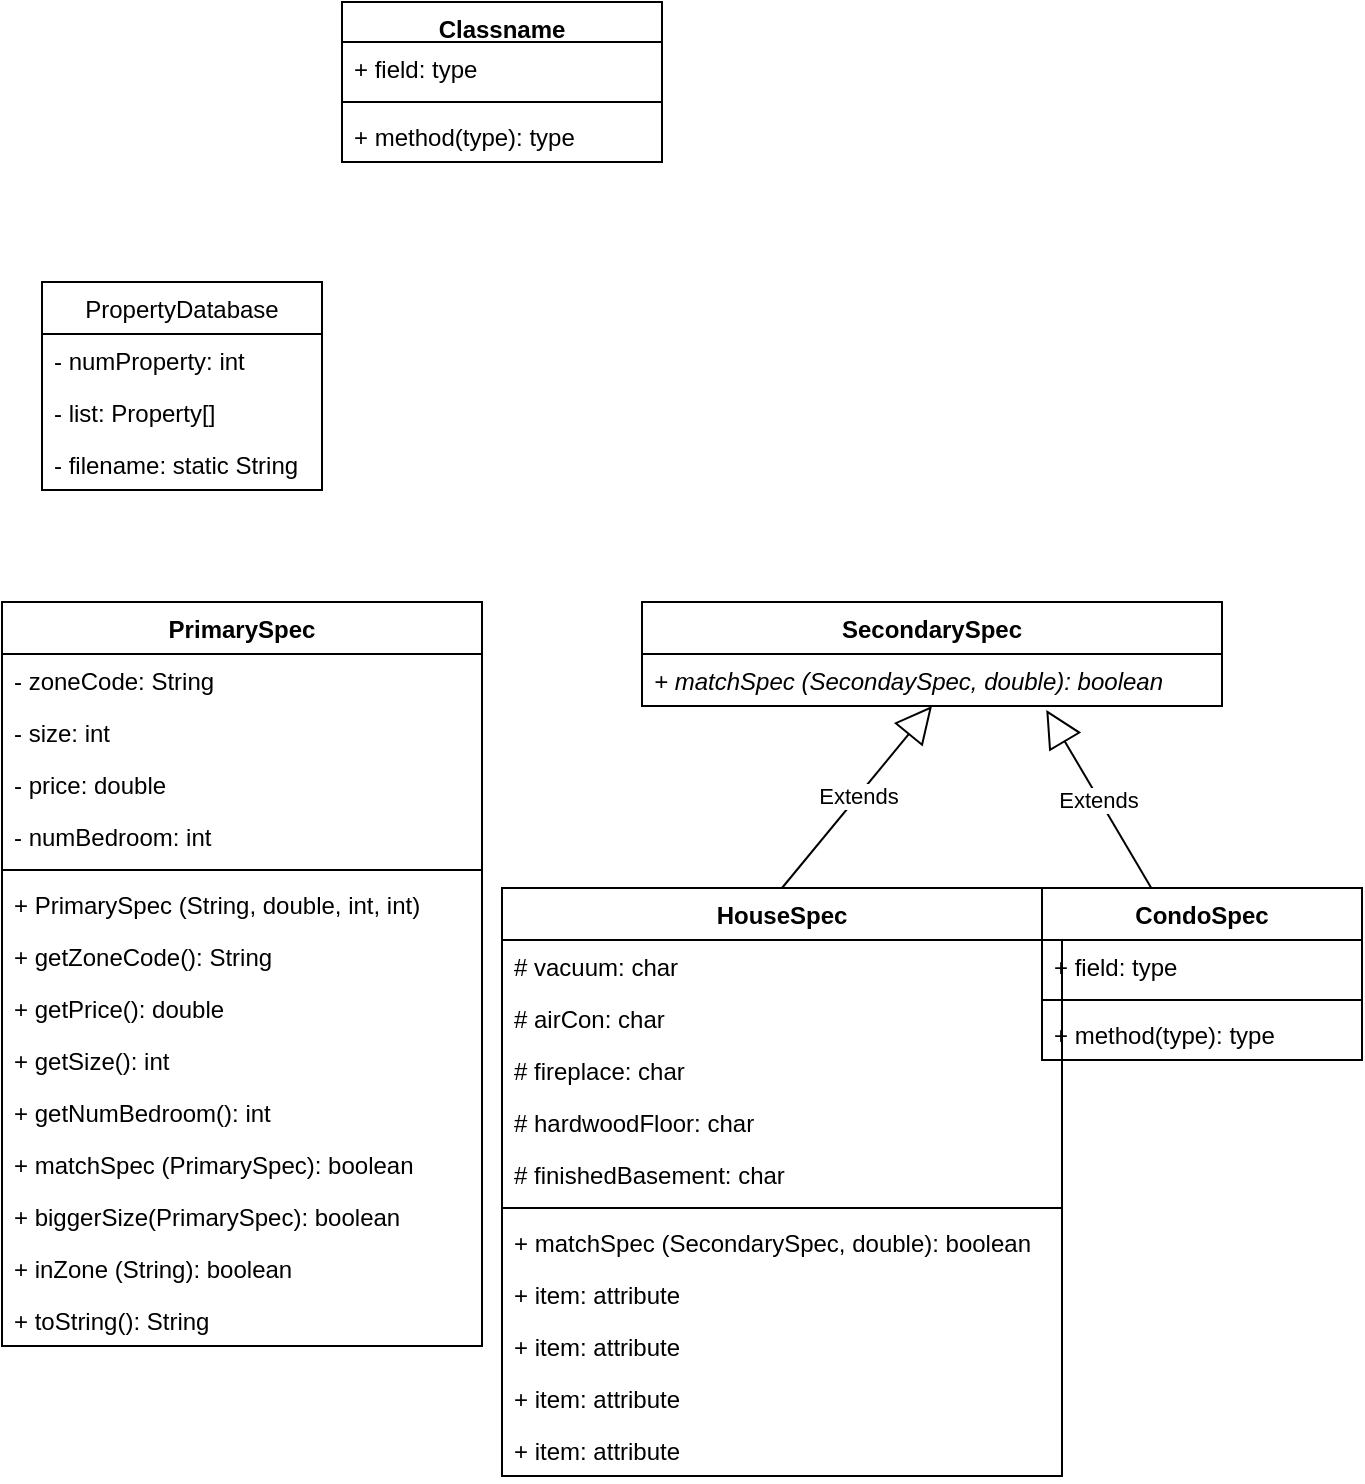 <mxfile version="20.6.0" type="github">
  <diagram name="Page-1" id="c4acf3e9-155e-7222-9cf6-157b1a14988f">
    <mxGraphModel dx="423" dy="479" grid="1" gridSize="10" guides="1" tooltips="1" connect="1" arrows="1" fold="1" page="1" pageScale="1" pageWidth="850" pageHeight="1100" background="none" math="0" shadow="0">
      <root>
        <mxCell id="0" />
        <mxCell id="1" parent="0" />
        <mxCell id="zeTXqtFe5Kt7edeWtcU1-1" value="PrimarySpec" style="swimlane;fontStyle=1;align=center;verticalAlign=top;childLayout=stackLayout;horizontal=1;startSize=26;horizontalStack=0;resizeParent=1;resizeParentMax=0;resizeLast=0;collapsible=1;marginBottom=0;" parent="1" vertex="1">
          <mxGeometry x="150" y="490" width="240" height="372" as="geometry" />
        </mxCell>
        <mxCell id="zeTXqtFe5Kt7edeWtcU1-2" value="- zoneCode: String" style="text;strokeColor=none;fillColor=none;align=left;verticalAlign=top;spacingLeft=4;spacingRight=4;overflow=hidden;rotatable=0;points=[[0,0.5],[1,0.5]];portConstraint=eastwest;" parent="zeTXqtFe5Kt7edeWtcU1-1" vertex="1">
          <mxGeometry y="26" width="240" height="26" as="geometry" />
        </mxCell>
        <mxCell id="o_Y15IIIDee4aWbLvbx2-2" value="- size: int" style="text;strokeColor=none;fillColor=none;align=left;verticalAlign=top;spacingLeft=4;spacingRight=4;overflow=hidden;rotatable=0;points=[[0,0.5],[1,0.5]];portConstraint=eastwest;" vertex="1" parent="zeTXqtFe5Kt7edeWtcU1-1">
          <mxGeometry y="52" width="240" height="26" as="geometry" />
        </mxCell>
        <mxCell id="zeTXqtFe5Kt7edeWtcU1-4" value="- price: double" style="text;strokeColor=none;fillColor=none;align=left;verticalAlign=top;spacingLeft=4;spacingRight=4;overflow=hidden;rotatable=0;points=[[0,0.5],[1,0.5]];portConstraint=eastwest;" parent="zeTXqtFe5Kt7edeWtcU1-1" vertex="1">
          <mxGeometry y="78" width="240" height="26" as="geometry" />
        </mxCell>
        <mxCell id="o_Y15IIIDee4aWbLvbx2-5" value="- numBedroom: int" style="text;strokeColor=none;fillColor=none;align=left;verticalAlign=top;spacingLeft=4;spacingRight=4;overflow=hidden;rotatable=0;points=[[0,0.5],[1,0.5]];portConstraint=eastwest;" vertex="1" parent="zeTXqtFe5Kt7edeWtcU1-1">
          <mxGeometry y="104" width="240" height="26" as="geometry" />
        </mxCell>
        <mxCell id="o_Y15IIIDee4aWbLvbx2-8" value="" style="line;strokeWidth=1;fillColor=none;align=left;verticalAlign=middle;spacingTop=-1;spacingLeft=3;spacingRight=3;rotatable=0;labelPosition=right;points=[];portConstraint=eastwest;strokeColor=inherit;" vertex="1" parent="zeTXqtFe5Kt7edeWtcU1-1">
          <mxGeometry y="130" width="240" height="8" as="geometry" />
        </mxCell>
        <mxCell id="o_Y15IIIDee4aWbLvbx2-7" value="+ PrimarySpec (String, double, int, int)" style="text;strokeColor=none;fillColor=none;align=left;verticalAlign=top;spacingLeft=4;spacingRight=4;overflow=hidden;rotatable=0;points=[[0,0.5],[1,0.5]];portConstraint=eastwest;" vertex="1" parent="zeTXqtFe5Kt7edeWtcU1-1">
          <mxGeometry y="138" width="240" height="26" as="geometry" />
        </mxCell>
        <mxCell id="o_Y15IIIDee4aWbLvbx2-9" value="+ getZoneCode(): String" style="text;strokeColor=none;fillColor=none;align=left;verticalAlign=top;spacingLeft=4;spacingRight=4;overflow=hidden;rotatable=0;points=[[0,0.5],[1,0.5]];portConstraint=eastwest;" vertex="1" parent="zeTXqtFe5Kt7edeWtcU1-1">
          <mxGeometry y="164" width="240" height="26" as="geometry" />
        </mxCell>
        <mxCell id="o_Y15IIIDee4aWbLvbx2-10" value="+ getPrice(): double" style="text;strokeColor=none;fillColor=none;align=left;verticalAlign=top;spacingLeft=4;spacingRight=4;overflow=hidden;rotatable=0;points=[[0,0.5],[1,0.5]];portConstraint=eastwest;" vertex="1" parent="zeTXqtFe5Kt7edeWtcU1-1">
          <mxGeometry y="190" width="240" height="26" as="geometry" />
        </mxCell>
        <mxCell id="o_Y15IIIDee4aWbLvbx2-11" value="+ getSize(): int" style="text;strokeColor=none;fillColor=none;align=left;verticalAlign=top;spacingLeft=4;spacingRight=4;overflow=hidden;rotatable=0;points=[[0,0.5],[1,0.5]];portConstraint=eastwest;" vertex="1" parent="zeTXqtFe5Kt7edeWtcU1-1">
          <mxGeometry y="216" width="240" height="26" as="geometry" />
        </mxCell>
        <mxCell id="o_Y15IIIDee4aWbLvbx2-12" value="+ getNumBedroom(): int" style="text;strokeColor=none;fillColor=none;align=left;verticalAlign=top;spacingLeft=4;spacingRight=4;overflow=hidden;rotatable=0;points=[[0,0.5],[1,0.5]];portConstraint=eastwest;" vertex="1" parent="zeTXqtFe5Kt7edeWtcU1-1">
          <mxGeometry y="242" width="240" height="26" as="geometry" />
        </mxCell>
        <mxCell id="o_Y15IIIDee4aWbLvbx2-13" value="+ matchSpec (PrimarySpec): boolean" style="text;strokeColor=none;fillColor=none;align=left;verticalAlign=top;spacingLeft=4;spacingRight=4;overflow=hidden;rotatable=0;points=[[0,0.5],[1,0.5]];portConstraint=eastwest;" vertex="1" parent="zeTXqtFe5Kt7edeWtcU1-1">
          <mxGeometry y="268" width="240" height="26" as="geometry" />
        </mxCell>
        <mxCell id="o_Y15IIIDee4aWbLvbx2-14" value="+ biggerSize(PrimarySpec): boolean" style="text;strokeColor=none;fillColor=none;align=left;verticalAlign=top;spacingLeft=4;spacingRight=4;overflow=hidden;rotatable=0;points=[[0,0.5],[1,0.5]];portConstraint=eastwest;" vertex="1" parent="zeTXqtFe5Kt7edeWtcU1-1">
          <mxGeometry y="294" width="240" height="26" as="geometry" />
        </mxCell>
        <mxCell id="o_Y15IIIDee4aWbLvbx2-15" value="+ inZone (String): boolean" style="text;strokeColor=none;fillColor=none;align=left;verticalAlign=top;spacingLeft=4;spacingRight=4;overflow=hidden;rotatable=0;points=[[0,0.5],[1,0.5]];portConstraint=eastwest;" vertex="1" parent="zeTXqtFe5Kt7edeWtcU1-1">
          <mxGeometry y="320" width="240" height="26" as="geometry" />
        </mxCell>
        <mxCell id="o_Y15IIIDee4aWbLvbx2-16" value="+ toString(): String" style="text;strokeColor=none;fillColor=none;align=left;verticalAlign=top;spacingLeft=4;spacingRight=4;overflow=hidden;rotatable=0;points=[[0,0.5],[1,0.5]];portConstraint=eastwest;" vertex="1" parent="zeTXqtFe5Kt7edeWtcU1-1">
          <mxGeometry y="346" width="240" height="26" as="geometry" />
        </mxCell>
        <mxCell id="NDQBSN1_Fcu4X6xRwB9Z-2" value="Classname" style="swimlane;fontStyle=1;align=center;verticalAlign=top;childLayout=stackLayout;horizontal=1;startSize=20;horizontalStack=0;resizeParent=1;resizeParentMax=0;resizeLast=0;collapsible=1;marginBottom=0;" parent="1" vertex="1">
          <mxGeometry x="320" y="190" width="160" height="80" as="geometry" />
        </mxCell>
        <mxCell id="NDQBSN1_Fcu4X6xRwB9Z-3" value="+ field: type" style="text;strokeColor=none;fillColor=none;align=left;verticalAlign=top;spacingLeft=4;spacingRight=4;overflow=hidden;rotatable=0;points=[[0,0.5],[1,0.5]];portConstraint=eastwest;" parent="NDQBSN1_Fcu4X6xRwB9Z-2" vertex="1">
          <mxGeometry y="20" width="160" height="26" as="geometry" />
        </mxCell>
        <mxCell id="NDQBSN1_Fcu4X6xRwB9Z-4" value="" style="line;strokeWidth=1;fillColor=none;align=left;verticalAlign=middle;spacingTop=-1;spacingLeft=3;spacingRight=3;rotatable=0;labelPosition=right;points=[];portConstraint=eastwest;strokeColor=inherit;" parent="NDQBSN1_Fcu4X6xRwB9Z-2" vertex="1">
          <mxGeometry y="46" width="160" height="8" as="geometry" />
        </mxCell>
        <mxCell id="NDQBSN1_Fcu4X6xRwB9Z-5" value="+ method(type): type" style="text;strokeColor=none;fillColor=none;align=left;verticalAlign=top;spacingLeft=4;spacingRight=4;overflow=hidden;rotatable=0;points=[[0,0.5],[1,0.5]];portConstraint=eastwest;" parent="NDQBSN1_Fcu4X6xRwB9Z-2" vertex="1">
          <mxGeometry y="54" width="160" height="26" as="geometry" />
        </mxCell>
        <mxCell id="o_Y15IIIDee4aWbLvbx2-17" value="SecondarySpec" style="swimlane;fontStyle=1;align=center;verticalAlign=top;childLayout=stackLayout;horizontal=1;startSize=26;horizontalStack=0;resizeParent=1;resizeParentMax=0;resizeLast=0;collapsible=1;marginBottom=0;" vertex="1" parent="1">
          <mxGeometry x="470" y="490" width="290" height="52" as="geometry" />
        </mxCell>
        <mxCell id="o_Y15IIIDee4aWbLvbx2-18" value="+ matchSpec (SecondaySpec, double): boolean" style="text;strokeColor=none;fillColor=none;align=left;verticalAlign=top;spacingLeft=4;spacingRight=4;overflow=hidden;rotatable=0;points=[[0,0.5],[1,0.5]];portConstraint=eastwest;fontStyle=2" vertex="1" parent="o_Y15IIIDee4aWbLvbx2-17">
          <mxGeometry y="26" width="290" height="26" as="geometry" />
        </mxCell>
        <mxCell id="6" value="PropertyDatabase" style="swimlane;fontStyle=0;childLayout=stackLayout;horizontal=1;startSize=26;fillColor=none;horizontalStack=0;resizeParent=1;resizeParentMax=0;resizeLast=0;collapsible=1;marginBottom=0;" vertex="1" parent="1">
          <mxGeometry x="170" y="330" width="140" height="104" as="geometry" />
        </mxCell>
        <mxCell id="7" value="- numProperty: int" style="text;strokeColor=none;fillColor=none;align=left;verticalAlign=top;spacingLeft=4;spacingRight=4;overflow=hidden;rotatable=0;points=[[0,0.5],[1,0.5]];portConstraint=eastwest;" vertex="1" parent="6">
          <mxGeometry y="26" width="140" height="26" as="geometry" />
        </mxCell>
        <mxCell id="8" value="- list: Property[]" style="text;strokeColor=none;fillColor=none;align=left;verticalAlign=top;spacingLeft=4;spacingRight=4;overflow=hidden;rotatable=0;points=[[0,0.5],[1,0.5]];portConstraint=eastwest;" vertex="1" parent="6">
          <mxGeometry y="52" width="140" height="26" as="geometry" />
        </mxCell>
        <mxCell id="9" value="- filename: static String" style="text;strokeColor=none;fillColor=none;align=left;verticalAlign=top;spacingLeft=4;spacingRight=4;overflow=hidden;rotatable=0;points=[[0,0.5],[1,0.5]];portConstraint=eastwest;" vertex="1" parent="6">
          <mxGeometry y="78" width="140" height="26" as="geometry" />
        </mxCell>
        <mxCell id="o_Y15IIIDee4aWbLvbx2-24" value="HouseSpec" style="swimlane;fontStyle=1;align=center;verticalAlign=top;childLayout=stackLayout;horizontal=1;startSize=26;horizontalStack=0;resizeParent=1;resizeParentMax=0;resizeLast=0;collapsible=1;marginBottom=0;" vertex="1" parent="1">
          <mxGeometry x="400" y="633" width="280" height="294" as="geometry" />
        </mxCell>
        <mxCell id="o_Y15IIIDee4aWbLvbx2-25" value="# vacuum: char" style="text;strokeColor=none;fillColor=none;align=left;verticalAlign=top;spacingLeft=4;spacingRight=4;overflow=hidden;rotatable=0;points=[[0,0.5],[1,0.5]];portConstraint=eastwest;" vertex="1" parent="o_Y15IIIDee4aWbLvbx2-24">
          <mxGeometry y="26" width="280" height="26" as="geometry" />
        </mxCell>
        <mxCell id="o_Y15IIIDee4aWbLvbx2-40" value="# airCon: char" style="text;strokeColor=none;fillColor=none;align=left;verticalAlign=top;spacingLeft=4;spacingRight=4;overflow=hidden;rotatable=0;points=[[0,0.5],[1,0.5]];portConstraint=eastwest;" vertex="1" parent="o_Y15IIIDee4aWbLvbx2-24">
          <mxGeometry y="52" width="280" height="26" as="geometry" />
        </mxCell>
        <mxCell id="o_Y15IIIDee4aWbLvbx2-41" value="# fireplace: char" style="text;strokeColor=none;fillColor=none;align=left;verticalAlign=top;spacingLeft=4;spacingRight=4;overflow=hidden;rotatable=0;points=[[0,0.5],[1,0.5]];portConstraint=eastwest;" vertex="1" parent="o_Y15IIIDee4aWbLvbx2-24">
          <mxGeometry y="78" width="280" height="26" as="geometry" />
        </mxCell>
        <mxCell id="o_Y15IIIDee4aWbLvbx2-39" value="# hardwoodFloor: char" style="text;strokeColor=none;fillColor=none;align=left;verticalAlign=top;spacingLeft=4;spacingRight=4;overflow=hidden;rotatable=0;points=[[0,0.5],[1,0.5]];portConstraint=eastwest;" vertex="1" parent="o_Y15IIIDee4aWbLvbx2-24">
          <mxGeometry y="104" width="280" height="26" as="geometry" />
        </mxCell>
        <mxCell id="o_Y15IIIDee4aWbLvbx2-42" value="# finishedBasement: char" style="text;strokeColor=none;fillColor=none;align=left;verticalAlign=top;spacingLeft=4;spacingRight=4;overflow=hidden;rotatable=0;points=[[0,0.5],[1,0.5]];portConstraint=eastwest;" vertex="1" parent="o_Y15IIIDee4aWbLvbx2-24">
          <mxGeometry y="130" width="280" height="26" as="geometry" />
        </mxCell>
        <mxCell id="o_Y15IIIDee4aWbLvbx2-26" value="" style="line;strokeWidth=1;fillColor=none;align=left;verticalAlign=middle;spacingTop=-1;spacingLeft=3;spacingRight=3;rotatable=0;labelPosition=right;points=[];portConstraint=eastwest;strokeColor=inherit;" vertex="1" parent="o_Y15IIIDee4aWbLvbx2-24">
          <mxGeometry y="156" width="280" height="8" as="geometry" />
        </mxCell>
        <mxCell id="o_Y15IIIDee4aWbLvbx2-27" value="+ matchSpec (SecondarySpec, double): boolean" style="text;strokeColor=none;fillColor=none;align=left;verticalAlign=top;spacingLeft=4;spacingRight=4;overflow=hidden;rotatable=0;points=[[0,0.5],[1,0.5]];portConstraint=eastwest;" vertex="1" parent="o_Y15IIIDee4aWbLvbx2-24">
          <mxGeometry y="164" width="280" height="26" as="geometry" />
        </mxCell>
        <mxCell id="o_Y15IIIDee4aWbLvbx2-35" value="+ item: attribute" style="text;strokeColor=none;fillColor=none;align=left;verticalAlign=top;spacingLeft=4;spacingRight=4;overflow=hidden;rotatable=0;points=[[0,0.5],[1,0.5]];portConstraint=eastwest;" vertex="1" parent="o_Y15IIIDee4aWbLvbx2-24">
          <mxGeometry y="190" width="280" height="26" as="geometry" />
        </mxCell>
        <mxCell id="o_Y15IIIDee4aWbLvbx2-36" value="+ item: attribute" style="text;strokeColor=none;fillColor=none;align=left;verticalAlign=top;spacingLeft=4;spacingRight=4;overflow=hidden;rotatable=0;points=[[0,0.5],[1,0.5]];portConstraint=eastwest;" vertex="1" parent="o_Y15IIIDee4aWbLvbx2-24">
          <mxGeometry y="216" width="280" height="26" as="geometry" />
        </mxCell>
        <mxCell id="o_Y15IIIDee4aWbLvbx2-37" value="+ item: attribute" style="text;strokeColor=none;fillColor=none;align=left;verticalAlign=top;spacingLeft=4;spacingRight=4;overflow=hidden;rotatable=0;points=[[0,0.5],[1,0.5]];portConstraint=eastwest;" vertex="1" parent="o_Y15IIIDee4aWbLvbx2-24">
          <mxGeometry y="242" width="280" height="26" as="geometry" />
        </mxCell>
        <mxCell id="o_Y15IIIDee4aWbLvbx2-38" value="+ item: attribute" style="text;strokeColor=none;fillColor=none;align=left;verticalAlign=top;spacingLeft=4;spacingRight=4;overflow=hidden;rotatable=0;points=[[0,0.5],[1,0.5]];portConstraint=eastwest;" vertex="1" parent="o_Y15IIIDee4aWbLvbx2-24">
          <mxGeometry y="268" width="280" height="26" as="geometry" />
        </mxCell>
        <mxCell id="o_Y15IIIDee4aWbLvbx2-29" value="Extends" style="endArrow=block;endSize=16;endFill=0;html=1;rounded=0;fillColor=#FFFFFF;exitX=0.5;exitY=0;exitDx=0;exitDy=0;entryX=0.5;entryY=1;entryDx=0;entryDy=0;" edge="1" parent="1" source="o_Y15IIIDee4aWbLvbx2-24" target="o_Y15IIIDee4aWbLvbx2-17">
          <mxGeometry width="160" relative="1" as="geometry">
            <mxPoint x="630" y="680" as="sourcePoint" />
            <mxPoint x="790" y="680" as="targetPoint" />
          </mxGeometry>
        </mxCell>
        <mxCell id="o_Y15IIIDee4aWbLvbx2-30" value="CondoSpec" style="swimlane;fontStyle=1;align=center;verticalAlign=top;childLayout=stackLayout;horizontal=1;startSize=26;horizontalStack=0;resizeParent=1;resizeParentMax=0;resizeLast=0;collapsible=1;marginBottom=0;" vertex="1" parent="1">
          <mxGeometry x="670" y="633" width="160" height="86" as="geometry" />
        </mxCell>
        <mxCell id="o_Y15IIIDee4aWbLvbx2-31" value="+ field: type" style="text;strokeColor=none;fillColor=none;align=left;verticalAlign=top;spacingLeft=4;spacingRight=4;overflow=hidden;rotatable=0;points=[[0,0.5],[1,0.5]];portConstraint=eastwest;" vertex="1" parent="o_Y15IIIDee4aWbLvbx2-30">
          <mxGeometry y="26" width="160" height="26" as="geometry" />
        </mxCell>
        <mxCell id="o_Y15IIIDee4aWbLvbx2-32" value="" style="line;strokeWidth=1;fillColor=none;align=left;verticalAlign=middle;spacingTop=-1;spacingLeft=3;spacingRight=3;rotatable=0;labelPosition=right;points=[];portConstraint=eastwest;strokeColor=inherit;" vertex="1" parent="o_Y15IIIDee4aWbLvbx2-30">
          <mxGeometry y="52" width="160" height="8" as="geometry" />
        </mxCell>
        <mxCell id="o_Y15IIIDee4aWbLvbx2-33" value="+ method(type): type" style="text;strokeColor=none;fillColor=none;align=left;verticalAlign=top;spacingLeft=4;spacingRight=4;overflow=hidden;rotatable=0;points=[[0,0.5],[1,0.5]];portConstraint=eastwest;" vertex="1" parent="o_Y15IIIDee4aWbLvbx2-30">
          <mxGeometry y="60" width="160" height="26" as="geometry" />
        </mxCell>
        <mxCell id="o_Y15IIIDee4aWbLvbx2-34" value="Extends" style="endArrow=block;endSize=16;endFill=0;html=1;rounded=0;fillColor=#FFFFFF;entryX=0.697;entryY=1.077;entryDx=0;entryDy=0;entryPerimeter=0;" edge="1" parent="1" source="o_Y15IIIDee4aWbLvbx2-30" target="o_Y15IIIDee4aWbLvbx2-18">
          <mxGeometry width="160" relative="1" as="geometry">
            <mxPoint x="630" y="680" as="sourcePoint" />
            <mxPoint x="790" y="680" as="targetPoint" />
          </mxGeometry>
        </mxCell>
      </root>
    </mxGraphModel>
  </diagram>
</mxfile>
